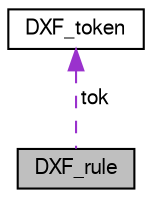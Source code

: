 digraph "DXF_rule"
{
 // LATEX_PDF_SIZE
  bgcolor="transparent";
  edge [fontname="FreeSans",fontsize="10",labelfontname="FreeSans",labelfontsize="10"];
  node [fontname="FreeSans",fontsize="10",shape=record];
  Node1 [label="DXF_rule",height=0.2,width=0.4,color="black", fillcolor="grey75", style="filled", fontcolor="black",tooltip=" "];
  Node2 -> Node1 [dir="back",color="darkorchid3",fontsize="10",style="dashed",label=" tok" ,fontname="FreeSans"];
  Node2 [label="DXF_token",height=0.2,width=0.4,color="black",URL="$a02576.html",tooltip=" "];
}
